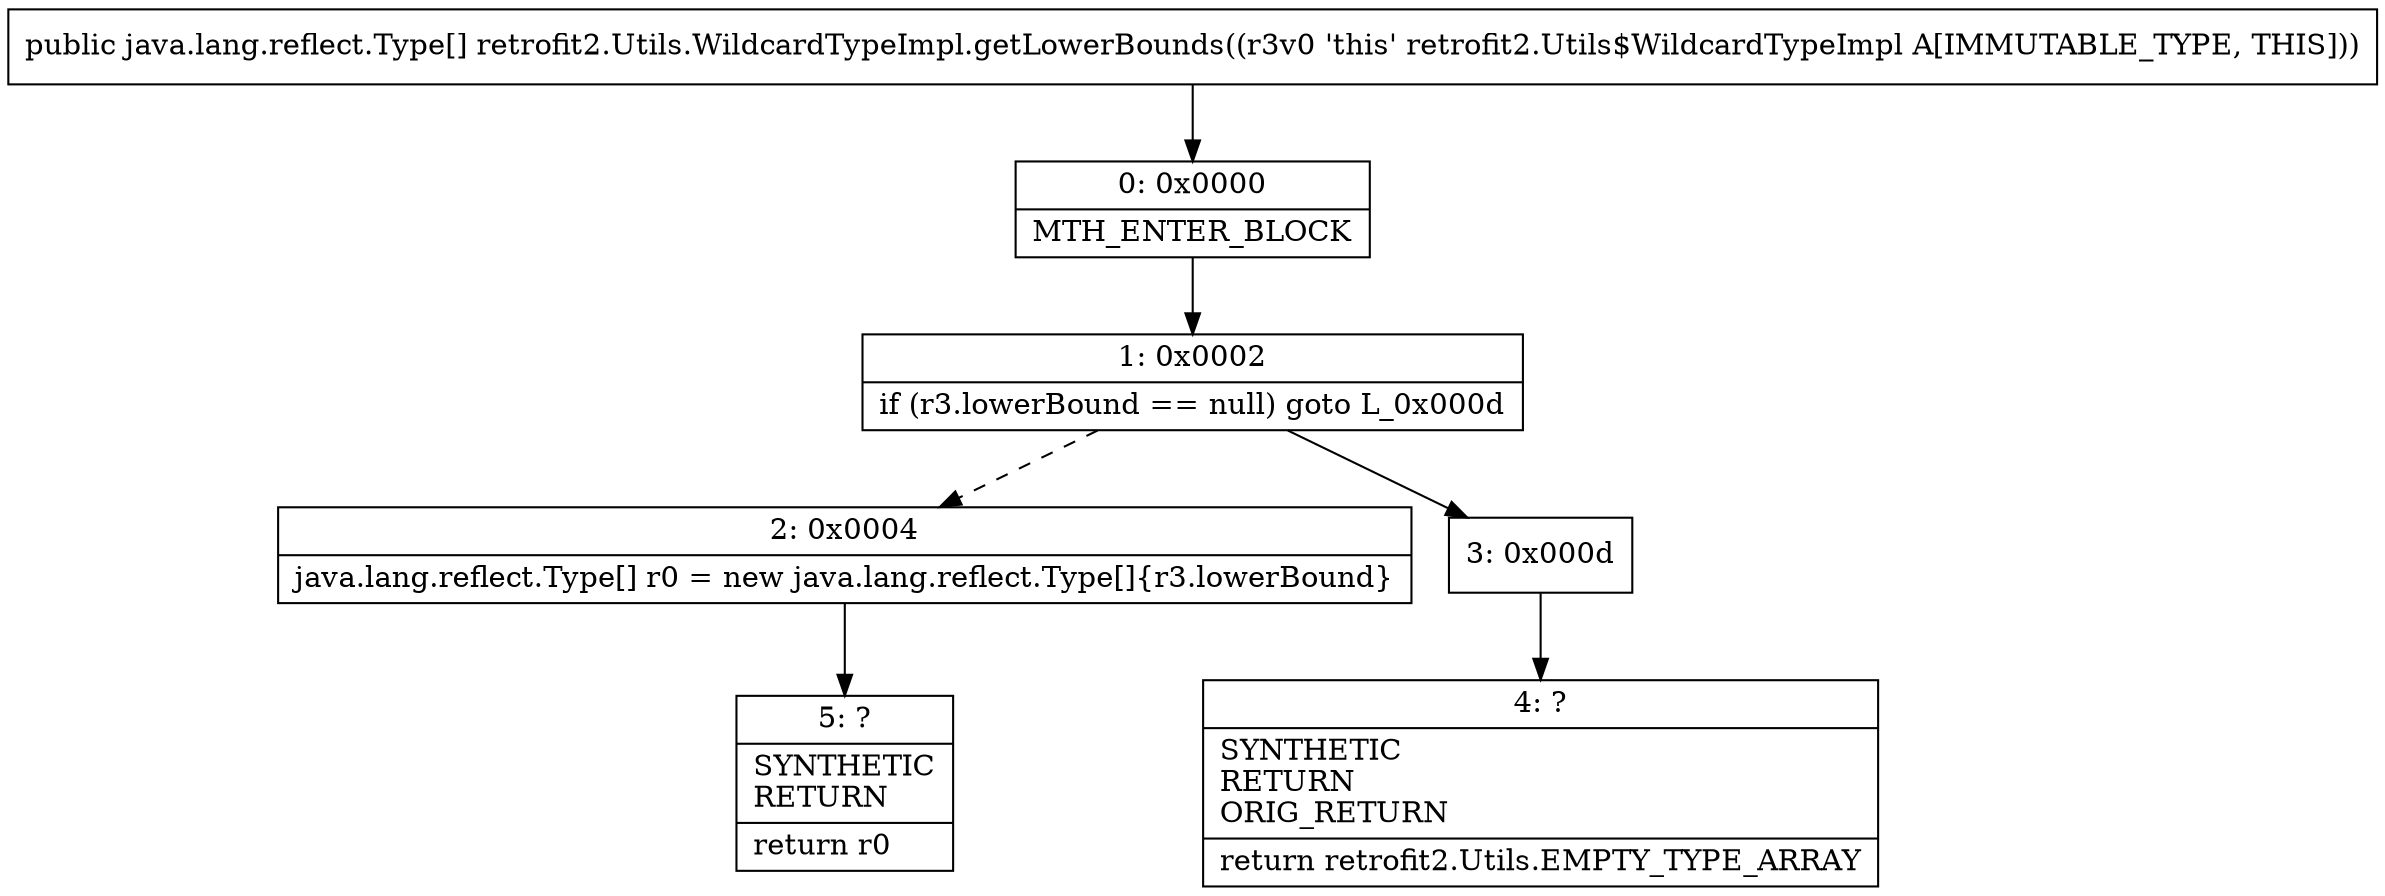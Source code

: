 digraph "CFG forretrofit2.Utils.WildcardTypeImpl.getLowerBounds()[Ljava\/lang\/reflect\/Type;" {
Node_0 [shape=record,label="{0\:\ 0x0000|MTH_ENTER_BLOCK\l}"];
Node_1 [shape=record,label="{1\:\ 0x0002|if (r3.lowerBound == null) goto L_0x000d\l}"];
Node_2 [shape=record,label="{2\:\ 0x0004|java.lang.reflect.Type[] r0 = new java.lang.reflect.Type[]\{r3.lowerBound\}\l}"];
Node_3 [shape=record,label="{3\:\ 0x000d}"];
Node_4 [shape=record,label="{4\:\ ?|SYNTHETIC\lRETURN\lORIG_RETURN\l|return retrofit2.Utils.EMPTY_TYPE_ARRAY\l}"];
Node_5 [shape=record,label="{5\:\ ?|SYNTHETIC\lRETURN\l|return r0\l}"];
MethodNode[shape=record,label="{public java.lang.reflect.Type[] retrofit2.Utils.WildcardTypeImpl.getLowerBounds((r3v0 'this' retrofit2.Utils$WildcardTypeImpl A[IMMUTABLE_TYPE, THIS])) }"];
MethodNode -> Node_0;
Node_0 -> Node_1;
Node_1 -> Node_2[style=dashed];
Node_1 -> Node_3;
Node_2 -> Node_5;
Node_3 -> Node_4;
}

